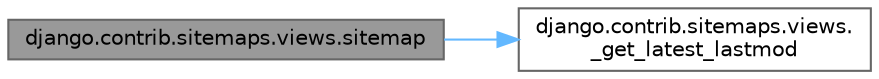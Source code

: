 digraph "django.contrib.sitemaps.views.sitemap"
{
 // LATEX_PDF_SIZE
  bgcolor="transparent";
  edge [fontname=Helvetica,fontsize=10,labelfontname=Helvetica,labelfontsize=10];
  node [fontname=Helvetica,fontsize=10,shape=box,height=0.2,width=0.4];
  rankdir="LR";
  Node1 [id="Node000001",label="django.contrib.sitemaps.views.sitemap",height=0.2,width=0.4,color="gray40", fillcolor="grey60", style="filled", fontcolor="black",tooltip=" "];
  Node1 -> Node2 [id="edge1_Node000001_Node000002",color="steelblue1",style="solid",tooltip=" "];
  Node2 [id="Node000002",label="django.contrib.sitemaps.views.\l_get_latest_lastmod",height=0.2,width=0.4,color="grey40", fillcolor="white", style="filled",URL="$namespacedjango_1_1contrib_1_1sitemaps_1_1views.html#a801076cac3adac59abc182648d17a480",tooltip=" "];
}
